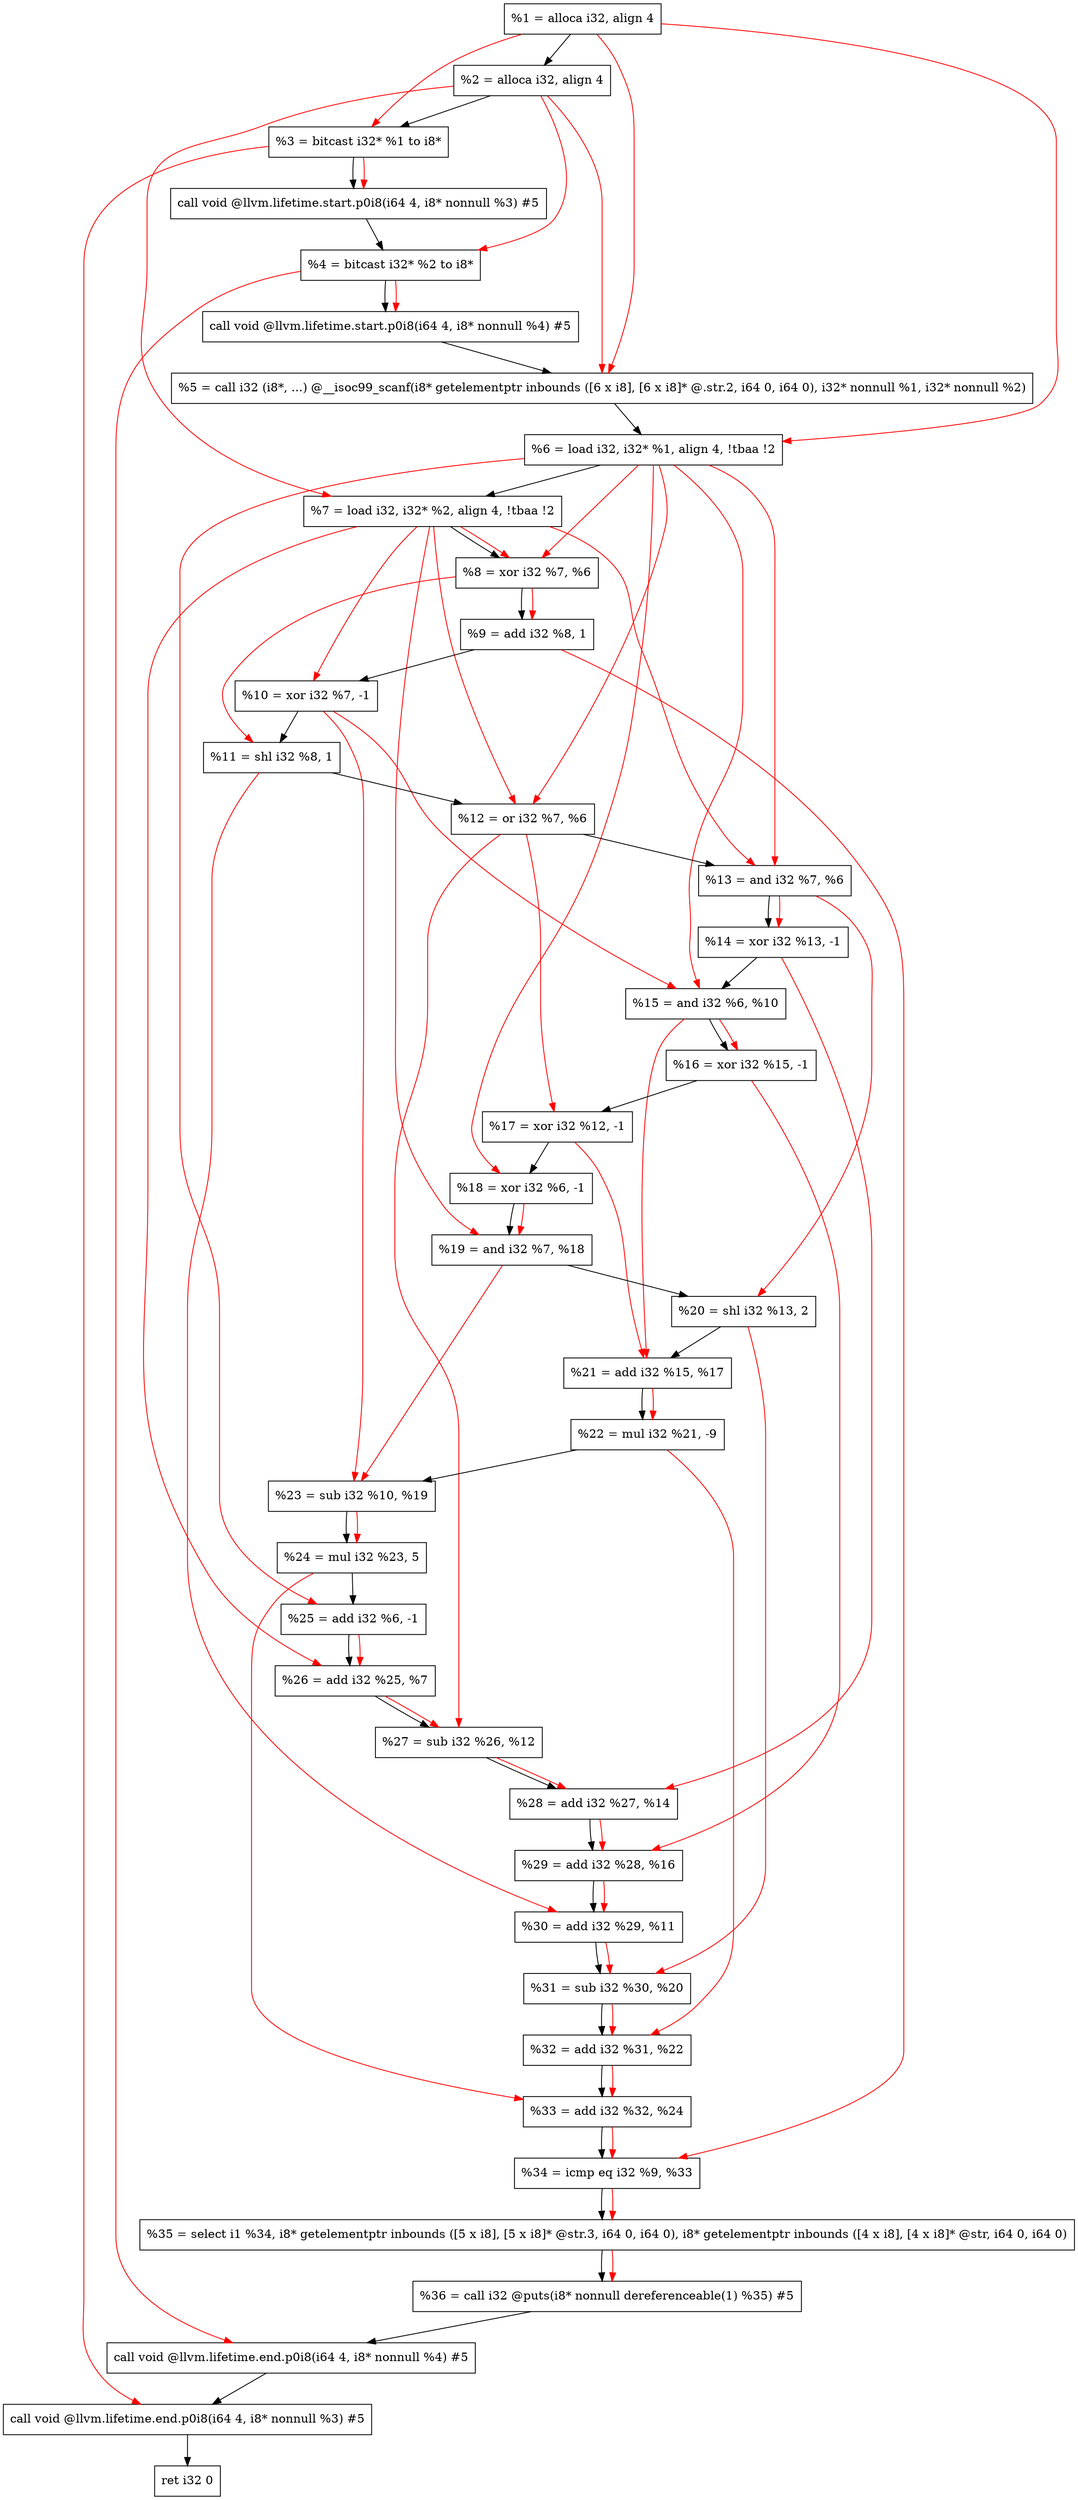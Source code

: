 digraph "DFG for'main' function" {
	Node0x1549f08[shape=record, label="  %1 = alloca i32, align 4"];
	Node0x1549f88[shape=record, label="  %2 = alloca i32, align 4"];
	Node0x154a018[shape=record, label="  %3 = bitcast i32* %1 to i8*"];
	Node0x154a478[shape=record, label="  call void @llvm.lifetime.start.p0i8(i64 4, i8* nonnull %3) #5"];
	Node0x154a558[shape=record, label="  %4 = bitcast i32* %2 to i8*"];
	Node0x154a678[shape=record, label="  call void @llvm.lifetime.start.p0i8(i64 4, i8* nonnull %4) #5"];
	Node0x154a8b0[shape=record, label="  %5 = call i32 (i8*, ...) @__isoc99_scanf(i8* getelementptr inbounds ([6 x i8], [6 x i8]* @.str.2, i64 0, i64 0), i32* nonnull %1, i32* nonnull %2)"];
	Node0x154a968[shape=record, label="  %6 = load i32, i32* %1, align 4, !tbaa !2"];
	Node0x154b8d8[shape=record, label="  %7 = load i32, i32* %2, align 4, !tbaa !2"];
	Node0x154bf60[shape=record, label="  %8 = xor i32 %7, %6"];
	Node0x154bfd0[shape=record, label="  %9 = add i32 %8, 1"];
	Node0x154c040[shape=record, label="  %10 = xor i32 %7, -1"];
	Node0x154c0b0[shape=record, label="  %11 = shl i32 %8, 1"];
	Node0x154c120[shape=record, label="  %12 = or i32 %7, %6"];
	Node0x154c190[shape=record, label="  %13 = and i32 %7, %6"];
	Node0x154c200[shape=record, label="  %14 = xor i32 %13, -1"];
	Node0x154c270[shape=record, label="  %15 = and i32 %6, %10"];
	Node0x154c2e0[shape=record, label="  %16 = xor i32 %15, -1"];
	Node0x154c350[shape=record, label="  %17 = xor i32 %12, -1"];
	Node0x154c3c0[shape=record, label="  %18 = xor i32 %6, -1"];
	Node0x154c430[shape=record, label="  %19 = and i32 %7, %18"];
	Node0x154c4a0[shape=record, label="  %20 = shl i32 %13, 2"];
	Node0x154c510[shape=record, label="  %21 = add i32 %15, %17"];
	Node0x154c580[shape=record, label="  %22 = mul i32 %21, -9"];
	Node0x154c5f0[shape=record, label="  %23 = sub i32 %10, %19"];
	Node0x154c660[shape=record, label="  %24 = mul i32 %23, 5"];
	Node0x154c6d0[shape=record, label="  %25 = add i32 %6, -1"];
	Node0x154c740[shape=record, label="  %26 = add i32 %25, %7"];
	Node0x154c7b0[shape=record, label="  %27 = sub i32 %26, %12"];
	Node0x154c820[shape=record, label="  %28 = add i32 %27, %14"];
	Node0x154c890[shape=record, label="  %29 = add i32 %28, %16"];
	Node0x154c900[shape=record, label="  %30 = add i32 %29, %11"];
	Node0x154c970[shape=record, label="  %31 = sub i32 %30, %20"];
	Node0x154c9e0[shape=record, label="  %32 = add i32 %31, %22"];
	Node0x154cc60[shape=record, label="  %33 = add i32 %32, %24"];
	Node0x154ccd0[shape=record, label="  %34 = icmp eq i32 %9, %33"];
	Node0x14ea9d8[shape=record, label="  %35 = select i1 %34, i8* getelementptr inbounds ([5 x i8], [5 x i8]* @str.3, i64 0, i64 0), i8* getelementptr inbounds ([4 x i8], [4 x i8]* @str, i64 0, i64 0)"];
	Node0x154cd60[shape=record, label="  %36 = call i32 @puts(i8* nonnull dereferenceable(1) %35) #5"];
	Node0x154cfb8[shape=record, label="  call void @llvm.lifetime.end.p0i8(i64 4, i8* nonnull %4) #5"];
	Node0x154d118[shape=record, label="  call void @llvm.lifetime.end.p0i8(i64 4, i8* nonnull %3) #5"];
	Node0x154d1d8[shape=record, label="  ret i32 0"];
	Node0x1549f08 -> Node0x1549f88;
	Node0x1549f88 -> Node0x154a018;
	Node0x154a018 -> Node0x154a478;
	Node0x154a478 -> Node0x154a558;
	Node0x154a558 -> Node0x154a678;
	Node0x154a678 -> Node0x154a8b0;
	Node0x154a8b0 -> Node0x154a968;
	Node0x154a968 -> Node0x154b8d8;
	Node0x154b8d8 -> Node0x154bf60;
	Node0x154bf60 -> Node0x154bfd0;
	Node0x154bfd0 -> Node0x154c040;
	Node0x154c040 -> Node0x154c0b0;
	Node0x154c0b0 -> Node0x154c120;
	Node0x154c120 -> Node0x154c190;
	Node0x154c190 -> Node0x154c200;
	Node0x154c200 -> Node0x154c270;
	Node0x154c270 -> Node0x154c2e0;
	Node0x154c2e0 -> Node0x154c350;
	Node0x154c350 -> Node0x154c3c0;
	Node0x154c3c0 -> Node0x154c430;
	Node0x154c430 -> Node0x154c4a0;
	Node0x154c4a0 -> Node0x154c510;
	Node0x154c510 -> Node0x154c580;
	Node0x154c580 -> Node0x154c5f0;
	Node0x154c5f0 -> Node0x154c660;
	Node0x154c660 -> Node0x154c6d0;
	Node0x154c6d0 -> Node0x154c740;
	Node0x154c740 -> Node0x154c7b0;
	Node0x154c7b0 -> Node0x154c820;
	Node0x154c820 -> Node0x154c890;
	Node0x154c890 -> Node0x154c900;
	Node0x154c900 -> Node0x154c970;
	Node0x154c970 -> Node0x154c9e0;
	Node0x154c9e0 -> Node0x154cc60;
	Node0x154cc60 -> Node0x154ccd0;
	Node0x154ccd0 -> Node0x14ea9d8;
	Node0x14ea9d8 -> Node0x154cd60;
	Node0x154cd60 -> Node0x154cfb8;
	Node0x154cfb8 -> Node0x154d118;
	Node0x154d118 -> Node0x154d1d8;
edge [color=red]
	Node0x1549f08 -> Node0x154a018;
	Node0x154a018 -> Node0x154a478;
	Node0x1549f88 -> Node0x154a558;
	Node0x154a558 -> Node0x154a678;
	Node0x1549f08 -> Node0x154a8b0;
	Node0x1549f88 -> Node0x154a8b0;
	Node0x1549f08 -> Node0x154a968;
	Node0x1549f88 -> Node0x154b8d8;
	Node0x154b8d8 -> Node0x154bf60;
	Node0x154a968 -> Node0x154bf60;
	Node0x154bf60 -> Node0x154bfd0;
	Node0x154b8d8 -> Node0x154c040;
	Node0x154bf60 -> Node0x154c0b0;
	Node0x154b8d8 -> Node0x154c120;
	Node0x154a968 -> Node0x154c120;
	Node0x154b8d8 -> Node0x154c190;
	Node0x154a968 -> Node0x154c190;
	Node0x154c190 -> Node0x154c200;
	Node0x154a968 -> Node0x154c270;
	Node0x154c040 -> Node0x154c270;
	Node0x154c270 -> Node0x154c2e0;
	Node0x154c120 -> Node0x154c350;
	Node0x154a968 -> Node0x154c3c0;
	Node0x154b8d8 -> Node0x154c430;
	Node0x154c3c0 -> Node0x154c430;
	Node0x154c190 -> Node0x154c4a0;
	Node0x154c270 -> Node0x154c510;
	Node0x154c350 -> Node0x154c510;
	Node0x154c510 -> Node0x154c580;
	Node0x154c040 -> Node0x154c5f0;
	Node0x154c430 -> Node0x154c5f0;
	Node0x154c5f0 -> Node0x154c660;
	Node0x154a968 -> Node0x154c6d0;
	Node0x154c6d0 -> Node0x154c740;
	Node0x154b8d8 -> Node0x154c740;
	Node0x154c740 -> Node0x154c7b0;
	Node0x154c120 -> Node0x154c7b0;
	Node0x154c7b0 -> Node0x154c820;
	Node0x154c200 -> Node0x154c820;
	Node0x154c820 -> Node0x154c890;
	Node0x154c2e0 -> Node0x154c890;
	Node0x154c890 -> Node0x154c900;
	Node0x154c0b0 -> Node0x154c900;
	Node0x154c900 -> Node0x154c970;
	Node0x154c4a0 -> Node0x154c970;
	Node0x154c970 -> Node0x154c9e0;
	Node0x154c580 -> Node0x154c9e0;
	Node0x154c9e0 -> Node0x154cc60;
	Node0x154c660 -> Node0x154cc60;
	Node0x154bfd0 -> Node0x154ccd0;
	Node0x154cc60 -> Node0x154ccd0;
	Node0x154ccd0 -> Node0x14ea9d8;
	Node0x14ea9d8 -> Node0x154cd60;
	Node0x154a558 -> Node0x154cfb8;
	Node0x154a018 -> Node0x154d118;
}
